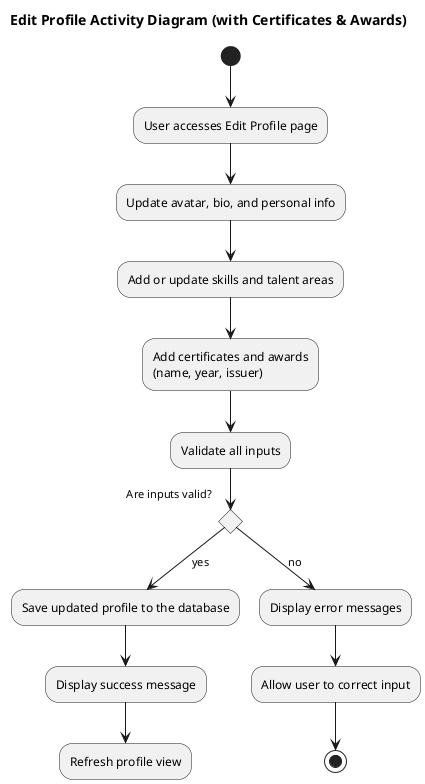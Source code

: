 @startuml
title Edit Profile Activity Diagram (with Certificates & Awards)

(*) --> "User accesses Edit Profile page"

--> "Update avatar, bio, and personal info"
--> "Add or update skills and talent areas"
--> "Add certificates and awards\n(name, year, issuer)"

--> "Validate all inputs"

if "Are inputs valid?" then
  --> [yes] "Save updated profile to the database"
  --> "Display success message"
  --> "Refresh profile view"
else
  --> [no] "Display error messages"
  --> "Allow user to correct input"
endif
    
--> (*)

@enduml
